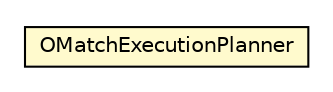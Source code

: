 #!/usr/local/bin/dot
#
# Class diagram 
# Generated by UMLGraph version R5_6-24-gf6e263 (http://www.umlgraph.org/)
#

digraph G {
	edge [fontname="Helvetica",fontsize=10,labelfontname="Helvetica",labelfontsize=10];
	node [fontname="Helvetica",fontsize=10,shape=plaintext];
	nodesep=0.25;
	ranksep=0.5;
	// com.orientechnologies.orient.core.sql.executor.OMatchExecutionPlanner
	c4471677 [label=<<table title="com.orientechnologies.orient.core.sql.executor.OMatchExecutionPlanner" border="0" cellborder="1" cellspacing="0" cellpadding="2" port="p" bgcolor="lemonChiffon" href="./OMatchExecutionPlanner.html">
		<tr><td><table border="0" cellspacing="0" cellpadding="1">
<tr><td align="center" balign="center"> OMatchExecutionPlanner </td></tr>
		</table></td></tr>
		</table>>, URL="./OMatchExecutionPlanner.html", fontname="Helvetica", fontcolor="black", fontsize=10.0];
}

